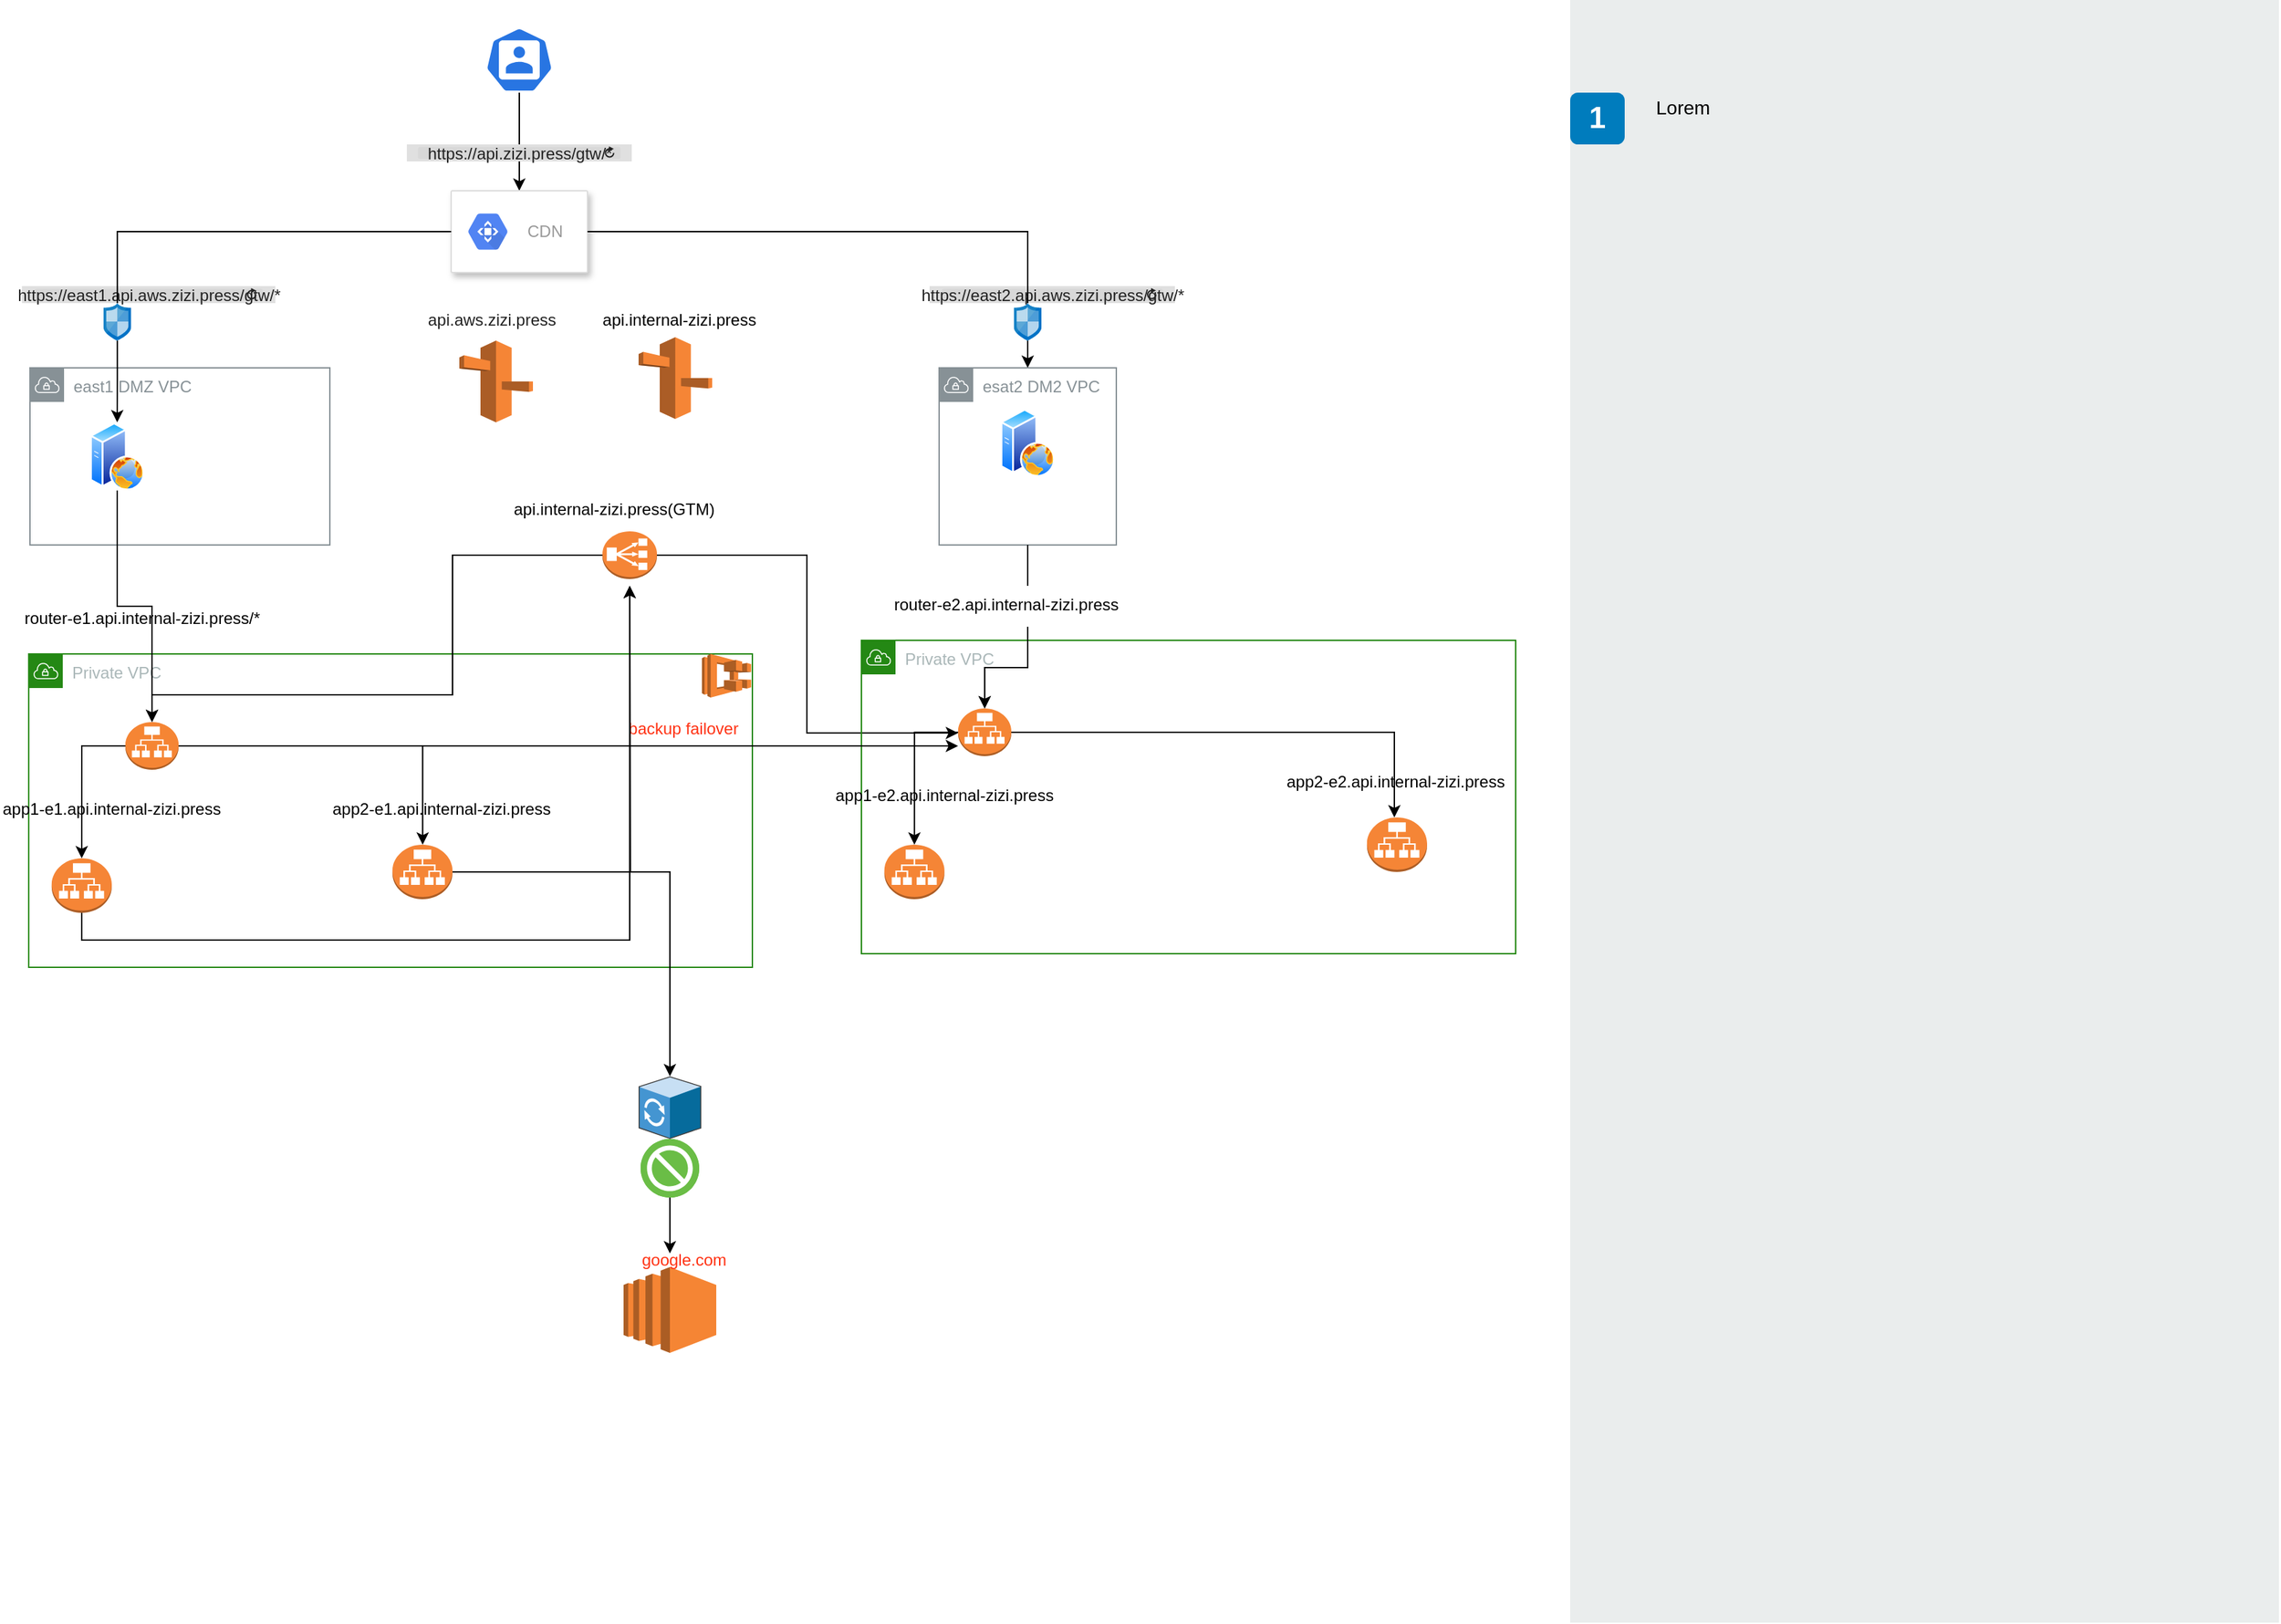 <mxfile version="16.1.2" type="device"><diagram id="Ht1M8jgEwFfnCIfOTk4-" name="Page-1"><mxGraphModel dx="1185" dy="714" grid="1" gridSize="10" guides="1" tooltips="1" connect="1" arrows="1" fold="1" page="1" pageScale="1" pageWidth="827" pageHeight="1169" math="0" shadow="0"><root><mxCell id="0"/><mxCell id="1" parent="0"/><mxCell id="UJMu3p_16USaffAU7RMf-8" style="edgeStyle=orthogonalEdgeStyle;rounded=0;orthogonalLoop=1;jettySize=auto;html=1;entryX=0.5;entryY=0;entryDx=0;entryDy=0;" parent="1" source="UJMu3p_16USaffAU7RMf-1" target="UJMu3p_16USaffAU7RMf-2" edge="1"><mxGeometry relative="1" as="geometry"/></mxCell><mxCell id="UJMu3p_16USaffAU7RMf-1" value="" style="sketch=0;html=1;dashed=0;whitespace=wrap;fillColor=#2875E2;strokeColor=#ffffff;points=[[0.005,0.63,0],[0.1,0.2,0],[0.9,0.2,0],[0.5,0,0],[0.995,0.63,0],[0.72,0.99,0],[0.5,1,0],[0.28,0.99,0]];shape=mxgraph.kubernetes.icon;prIcon=user" parent="1" vertex="1"><mxGeometry x="364" y="30" width="50" height="48" as="geometry"/></mxCell><mxCell id="UJMu3p_16USaffAU7RMf-13" style="edgeStyle=orthogonalEdgeStyle;rounded=0;orthogonalLoop=1;jettySize=auto;html=1;startArrow=none;" parent="1" source="UJMu3p_16USaffAU7RMf-18" target="UJMu3p_16USaffAU7RMf-11" edge="1"><mxGeometry relative="1" as="geometry"/></mxCell><mxCell id="UJMu3p_16USaffAU7RMf-2" value="" style="strokeColor=#dddddd;shadow=1;strokeWidth=1;rounded=1;absoluteArcSize=1;arcSize=2;" parent="1" vertex="1"><mxGeometry x="339" y="150" width="100" height="60" as="geometry"/></mxCell><mxCell id="UJMu3p_16USaffAU7RMf-3" value="CDN" style="sketch=0;dashed=0;connectable=0;html=1;fillColor=#5184F3;strokeColor=none;shape=mxgraph.gcp2.hexIcon;prIcon=cloud_cdn;part=1;labelPosition=right;verticalLabelPosition=middle;align=left;verticalAlign=middle;spacingLeft=5;fontColor=#999999;fontSize=12;" parent="UJMu3p_16USaffAU7RMf-2" vertex="1"><mxGeometry y="0.5" width="44" height="39" relative="1" as="geometry"><mxPoint x="5" y="-19.5" as="offset"/></mxGeometry></mxCell><mxCell id="UJMu3p_16USaffAU7RMf-5" value="" style="rounded=0;whiteSpace=wrap;html=1;fillColor=#EAEDED;fontSize=22;fontColor=#FFFFFF;strokeColor=none;labelBackgroundColor=none;" parent="1" vertex="1"><mxGeometry x="1160" y="10" width="520" height="1191" as="geometry"/></mxCell><mxCell id="UJMu3p_16USaffAU7RMf-6" value="1" style="rounded=1;whiteSpace=wrap;html=1;fillColor=#007CBD;strokeColor=none;fontColor=#FFFFFF;fontStyle=1;fontSize=22;labelBackgroundColor=none;" parent="1" vertex="1"><mxGeometry x="1160" y="78" width="40" height="38" as="geometry"/></mxCell><mxCell id="UJMu3p_16USaffAU7RMf-7" value="&lt;span&gt;Lorem&amp;nbsp;&lt;/span&gt;" style="text;html=1;align=left;verticalAlign=top;spacingTop=-4;fontSize=14;labelBackgroundColor=none;whiteSpace=wrap;" parent="1" vertex="1"><mxGeometry x="1220.5" y="78" width="449" height="118" as="geometry"/></mxCell><mxCell id="UJMu3p_16USaffAU7RMf-9" value="&lt;font style=&quot;font-size: 12px&quot;&gt;https://api.zizi.press/gtw/*&lt;/font&gt;" style="html=1;strokeWidth=1;shadow=0;dashed=0;shape=mxgraph.ios7ui.url;fillColor=#e0e0e0;strokeColor=#c0c0c0;buttonText=;strokeColor2=#222222;fontColor=#222222;fontSize=8;spacingTop=2;align=center;" parent="1" vertex="1"><mxGeometry x="306.5" y="116" width="165" height="12.5" as="geometry"/></mxCell><mxCell id="UJMu3p_16USaffAU7RMf-10" value="east1 DMZ VPC" style="sketch=0;outlineConnect=0;gradientColor=none;html=1;whiteSpace=wrap;fontSize=12;fontStyle=0;shape=mxgraph.aws4.group;grIcon=mxgraph.aws4.group_vpc;strokeColor=#879196;fillColor=none;verticalAlign=top;align=left;spacingLeft=30;fontColor=#879196;dashed=0;" parent="1" vertex="1"><mxGeometry x="30" y="280" width="220" height="130" as="geometry"/></mxCell><mxCell id="mKl3EICGkvUe8K_0Srhe-36" style="edgeStyle=orthogonalEdgeStyle;rounded=0;orthogonalLoop=1;jettySize=auto;html=1;fontSize=10;startArrow=none;" edge="1" parent="1" source="mKl3EICGkvUe8K_0Srhe-39" target="mKl3EICGkvUe8K_0Srhe-31"><mxGeometry relative="1" as="geometry"/></mxCell><mxCell id="UJMu3p_16USaffAU7RMf-11" value="esat2 DM2 VPC" style="sketch=0;outlineConnect=0;gradientColor=none;html=1;whiteSpace=wrap;fontSize=12;fontStyle=0;shape=mxgraph.aws4.group;grIcon=mxgraph.aws4.group_vpc;strokeColor=#879196;fillColor=none;verticalAlign=top;align=left;spacingLeft=30;fontColor=#879196;dashed=0;" parent="1" vertex="1"><mxGeometry x="697" y="280" width="130" height="130" as="geometry"/></mxCell><mxCell id="UJMu3p_16USaffAU7RMf-14" value="&lt;font style=&quot;font-size: 12px&quot;&gt;https://east1.api.aws.zizi.press/gtw/*&lt;/font&gt;" style="html=1;strokeWidth=1;shadow=0;dashed=0;shape=mxgraph.ios7ui.url;fillColor=#e0e0e0;strokeColor=#c0c0c0;buttonText=;strokeColor2=#222222;fontColor=#222222;fontSize=8;spacingTop=2;align=center;" parent="1" vertex="1"><mxGeometry x="24.08" y="220" width="185.92" height="12.5" as="geometry"/></mxCell><mxCell id="UJMu3p_16USaffAU7RMf-15" value="&lt;font style=&quot;font-size: 12px&quot;&gt;https://east2.api.aws.zizi.press/gtw/*&lt;/font&gt;" style="html=1;strokeWidth=1;shadow=0;dashed=0;shape=mxgraph.ios7ui.url;fillColor=#e0e0e0;strokeColor=#c0c0c0;buttonText=;strokeColor2=#222222;fontColor=#222222;fontSize=8;spacingTop=2;align=center;" parent="1" vertex="1"><mxGeometry x="690" y="220" width="180" height="12.5" as="geometry"/></mxCell><mxCell id="mKl3EICGkvUe8K_0Srhe-5" value="" style="edgeStyle=orthogonalEdgeStyle;rounded=0;orthogonalLoop=1;jettySize=auto;html=1;" edge="1" parent="1" source="UJMu3p_16USaffAU7RMf-16" target="mKl3EICGkvUe8K_0Srhe-4"><mxGeometry relative="1" as="geometry"/></mxCell><mxCell id="UJMu3p_16USaffAU7RMf-16" value="" style="sketch=0;aspect=fixed;html=1;points=[];align=center;image;fontSize=12;image=img/lib/mscae/Network_Security_Groups_Classic.svg;" parent="1" vertex="1"><mxGeometry x="83.9" y="232.5" width="20.35" height="27.5" as="geometry"/></mxCell><mxCell id="UJMu3p_16USaffAU7RMf-17" value="" style="edgeStyle=orthogonalEdgeStyle;rounded=0;orthogonalLoop=1;jettySize=auto;html=1;endArrow=none;" parent="1" source="UJMu3p_16USaffAU7RMf-2" target="UJMu3p_16USaffAU7RMf-16" edge="1"><mxGeometry relative="1" as="geometry"><mxPoint x="339" y="180" as="sourcePoint"/><mxPoint x="95" y="280" as="targetPoint"/></mxGeometry></mxCell><mxCell id="UJMu3p_16USaffAU7RMf-18" value="" style="sketch=0;aspect=fixed;html=1;points=[];align=center;image;fontSize=12;image=img/lib/mscae/Network_Security_Groups_Classic.svg;" parent="1" vertex="1"><mxGeometry x="751.83" y="232.5" width="20.35" height="27.5" as="geometry"/></mxCell><mxCell id="UJMu3p_16USaffAU7RMf-19" value="" style="edgeStyle=orthogonalEdgeStyle;rounded=0;orthogonalLoop=1;jettySize=auto;html=1;endArrow=none;" parent="1" source="UJMu3p_16USaffAU7RMf-2" target="UJMu3p_16USaffAU7RMf-18" edge="1"><mxGeometry relative="1" as="geometry"><mxPoint x="439" y="180" as="sourcePoint"/><mxPoint x="762.0" y="280" as="targetPoint"/></mxGeometry></mxCell><mxCell id="UJMu3p_16USaffAU7RMf-20" value="Private VPC" style="points=[[0,0],[0.25,0],[0.5,0],[0.75,0],[1,0],[1,0.25],[1,0.5],[1,0.75],[1,1],[0.75,1],[0.5,1],[0.25,1],[0,1],[0,0.75],[0,0.5],[0,0.25]];outlineConnect=0;gradientColor=none;html=1;whiteSpace=wrap;fontSize=12;fontStyle=0;container=1;pointerEvents=0;collapsible=0;recursiveResize=0;shape=mxgraph.aws4.group;grIcon=mxgraph.aws4.group_vpc;strokeColor=#248814;fillColor=none;verticalAlign=top;align=left;spacingLeft=30;fontColor=#AAB7B8;dashed=0;" parent="1" vertex="1"><mxGeometry x="29.08" y="490" width="530.92" height="230" as="geometry"/></mxCell><mxCell id="mKl3EICGkvUe8K_0Srhe-13" value="" style="outlineConnect=0;dashed=0;verticalLabelPosition=bottom;verticalAlign=top;align=center;html=1;shape=mxgraph.aws3.ecs;fillColor=#F58534;gradientColor=none;fontSize=10;" vertex="1" parent="UJMu3p_16USaffAU7RMf-20"><mxGeometry x="493.92" width="36.08" height="32" as="geometry"/></mxCell><mxCell id="mKl3EICGkvUe8K_0Srhe-22" style="edgeStyle=orthogonalEdgeStyle;rounded=0;orthogonalLoop=1;jettySize=auto;html=1;entryX=0.5;entryY=0;entryDx=0;entryDy=0;entryPerimeter=0;fontSize=10;" edge="1" parent="UJMu3p_16USaffAU7RMf-20" source="mKl3EICGkvUe8K_0Srhe-14" target="mKl3EICGkvUe8K_0Srhe-15"><mxGeometry relative="1" as="geometry"/></mxCell><mxCell id="mKl3EICGkvUe8K_0Srhe-23" style="edgeStyle=orthogonalEdgeStyle;rounded=0;orthogonalLoop=1;jettySize=auto;html=1;fontSize=10;" edge="1" parent="UJMu3p_16USaffAU7RMf-20" source="mKl3EICGkvUe8K_0Srhe-14" target="mKl3EICGkvUe8K_0Srhe-21"><mxGeometry relative="1" as="geometry"><Array as="points"><mxPoint x="289" y="68"/></Array></mxGeometry></mxCell><mxCell id="mKl3EICGkvUe8K_0Srhe-14" value="" style="outlineConnect=0;dashed=0;verticalLabelPosition=bottom;verticalAlign=top;align=center;html=1;shape=mxgraph.aws3.application_load_balancer;fillColor=#F58534;gradientColor=none;fontSize=10;" vertex="1" parent="UJMu3p_16USaffAU7RMf-20"><mxGeometry x="70.92" y="50" width="39.08" height="35" as="geometry"/></mxCell><mxCell id="mKl3EICGkvUe8K_0Srhe-15" value="" style="outlineConnect=0;dashed=0;verticalLabelPosition=bottom;verticalAlign=top;align=center;html=1;shape=mxgraph.aws3.application_load_balancer;fillColor=#F58536;gradientColor=none;fontSize=10;" vertex="1" parent="UJMu3p_16USaffAU7RMf-20"><mxGeometry x="16.84" y="150" width="44.08" height="40" as="geometry"/></mxCell><mxCell id="mKl3EICGkvUe8K_0Srhe-21" value="" style="outlineConnect=0;dashed=0;verticalLabelPosition=bottom;verticalAlign=top;align=center;html=1;shape=mxgraph.aws3.application_load_balancer;fillColor=#F58536;gradientColor=none;fontSize=10;" vertex="1" parent="UJMu3p_16USaffAU7RMf-20"><mxGeometry x="266.84" y="140" width="44.08" height="40" as="geometry"/></mxCell><mxCell id="mKl3EICGkvUe8K_0Srhe-9" value="&lt;span style=&quot;font-family: &amp;#34;helvetica&amp;#34; ; font-size: 12px ; text-align: center&quot;&gt;app1-e1.api.internal-zizi.press&lt;/span&gt;" style="text;whiteSpace=wrap;html=1;fontSize=10;" vertex="1" parent="UJMu3p_16USaffAU7RMf-20"><mxGeometry x="-21.04" y="100" width="200" height="30" as="geometry"/></mxCell><mxCell id="mKl3EICGkvUe8K_0Srhe-26" value="&lt;span style=&quot;font-family: &amp;#34;helvetica&amp;#34; ; font-size: 12px ; text-align: center&quot;&gt;app2-e1.api.internal-zizi.press&lt;/span&gt;" style="text;whiteSpace=wrap;html=1;fontSize=10;" vertex="1" parent="UJMu3p_16USaffAU7RMf-20"><mxGeometry x="220.92" y="100" width="200" height="30" as="geometry"/></mxCell><mxCell id="mKl3EICGkvUe8K_0Srhe-38" value="&lt;font color=&quot;#ff3112&quot;&gt;&lt;span style=&quot;font-size: 12px&quot;&gt;backup failover&lt;br&gt;&lt;/span&gt;&lt;/font&gt;" style="text;html=1;strokeColor=none;fillColor=none;align=center;verticalAlign=middle;whiteSpace=wrap;rounded=0;fontSize=10;" vertex="1" parent="UJMu3p_16USaffAU7RMf-20"><mxGeometry x="430.92" y="40" width="99.08" height="30" as="geometry"/></mxCell><mxCell id="mKl3EICGkvUe8K_0Srhe-1" value="" style="outlineConnect=0;dashed=0;verticalLabelPosition=bottom;verticalAlign=top;align=center;html=1;shape=mxgraph.aws3.route_53;fillColor=#F58536;gradientColor=none;" vertex="1" parent="1"><mxGeometry x="476.5" y="257.5" width="54" height="60" as="geometry"/></mxCell><mxCell id="mKl3EICGkvUe8K_0Srhe-3" value="api.internal-zizi.press" style="text;html=1;strokeColor=none;fillColor=none;align=center;verticalAlign=middle;whiteSpace=wrap;rounded=0;" vertex="1" parent="1"><mxGeometry x="429.5" y="230" width="153" height="30" as="geometry"/></mxCell><mxCell id="mKl3EICGkvUe8K_0Srhe-24" style="edgeStyle=orthogonalEdgeStyle;rounded=0;orthogonalLoop=1;jettySize=auto;html=1;entryX=0.5;entryY=0;entryDx=0;entryDy=0;entryPerimeter=0;fontSize=10;" edge="1" parent="1" source="mKl3EICGkvUe8K_0Srhe-4" target="mKl3EICGkvUe8K_0Srhe-14"><mxGeometry relative="1" as="geometry"/></mxCell><mxCell id="mKl3EICGkvUe8K_0Srhe-4" value="" style="aspect=fixed;perimeter=ellipsePerimeter;html=1;align=center;shadow=0;dashed=0;spacingTop=3;image;image=img/lib/active_directory/web_server.svg;" vertex="1" parent="1"><mxGeometry x="74" y="320" width="40" height="50" as="geometry"/></mxCell><mxCell id="mKl3EICGkvUe8K_0Srhe-6" value="" style="aspect=fixed;perimeter=ellipsePerimeter;html=1;align=center;shadow=0;dashed=0;spacingTop=3;image;image=img/lib/active_directory/web_server.svg;" vertex="1" parent="1"><mxGeometry x="742" y="310" width="40" height="50" as="geometry"/></mxCell><mxCell id="mKl3EICGkvUe8K_0Srhe-7" value="" style="outlineConnect=0;dashed=0;verticalLabelPosition=bottom;verticalAlign=top;align=center;html=1;shape=mxgraph.aws3.route_53;fillColor=#F58536;gradientColor=none;" vertex="1" parent="1"><mxGeometry x="345" y="260" width="54" height="60" as="geometry"/></mxCell><mxCell id="mKl3EICGkvUe8K_0Srhe-8" value="&lt;font style=&quot;font-size: 12px&quot;&gt;&lt;span style=&quot;color: rgb(34 , 34 , 34)&quot;&gt;api.aws.&lt;/span&gt;&lt;span style=&quot;color: rgb(34 , 34 , 34)&quot;&gt;zizi.press&lt;/span&gt;&lt;/font&gt;" style="text;html=1;strokeColor=none;fillColor=none;align=center;verticalAlign=middle;whiteSpace=wrap;rounded=0;" vertex="1" parent="1"><mxGeometry x="339" y="230" width="60" height="30" as="geometry"/></mxCell><mxCell id="mKl3EICGkvUe8K_0Srhe-11" value="&lt;span style=&quot;font-family: &amp;#34;helvetica&amp;#34; ; font-size: 12px ; text-align: center&quot;&gt;api.internal-zizi.press(GTM)&lt;/span&gt;" style="text;whiteSpace=wrap;html=1;fontSize=10;" vertex="1" parent="1"><mxGeometry x="382.5" y="370" width="200" height="30" as="geometry"/></mxCell><mxCell id="mKl3EICGkvUe8K_0Srhe-41" style="edgeStyle=orthogonalEdgeStyle;rounded=0;orthogonalLoop=1;jettySize=auto;html=1;entryX=0.5;entryY=0;entryDx=0;entryDy=0;entryPerimeter=0;fontSize=12;fontColor=#FF3112;" edge="1" parent="1" source="mKl3EICGkvUe8K_0Srhe-12" target="mKl3EICGkvUe8K_0Srhe-14"><mxGeometry relative="1" as="geometry"><Array as="points"><mxPoint x="340" y="418"/><mxPoint x="340" y="520"/><mxPoint x="120" y="520"/></Array></mxGeometry></mxCell><mxCell id="mKl3EICGkvUe8K_0Srhe-42" style="edgeStyle=orthogonalEdgeStyle;rounded=0;orthogonalLoop=1;jettySize=auto;html=1;fontSize=12;fontColor=#FF3112;" edge="1" parent="1" source="mKl3EICGkvUe8K_0Srhe-12" target="mKl3EICGkvUe8K_0Srhe-31"><mxGeometry relative="1" as="geometry"><Array as="points"><mxPoint x="600" y="418"/><mxPoint x="600" y="548"/></Array></mxGeometry></mxCell><mxCell id="mKl3EICGkvUe8K_0Srhe-12" value="" style="outlineConnect=0;dashed=0;verticalLabelPosition=bottom;verticalAlign=top;align=center;html=1;shape=mxgraph.aws3.classic_load_balancer;fillColor=#F58536;gradientColor=none;fontSize=10;" vertex="1" parent="1"><mxGeometry x="450" y="400" width="40" height="35" as="geometry"/></mxCell><mxCell id="mKl3EICGkvUe8K_0Srhe-10" value="&lt;span style=&quot;font-family: &amp;#34;helvetica&amp;#34; ; font-size: 12px ; text-align: center&quot;&gt;router-e1.api.internal-zizi.press/*&lt;/span&gt;" style="text;whiteSpace=wrap;html=1;fontSize=10;" vertex="1" parent="1"><mxGeometry x="24.08" y="450" width="200" height="30" as="geometry"/></mxCell><mxCell id="mKl3EICGkvUe8K_0Srhe-27" value="Private VPC" style="points=[[0,0],[0.25,0],[0.5,0],[0.75,0],[1,0],[1,0.25],[1,0.5],[1,0.75],[1,1],[0.75,1],[0.5,1],[0.25,1],[0,1],[0,0.75],[0,0.5],[0,0.25]];outlineConnect=0;gradientColor=none;html=1;whiteSpace=wrap;fontSize=12;fontStyle=0;container=1;pointerEvents=0;collapsible=0;recursiveResize=0;shape=mxgraph.aws4.group;grIcon=mxgraph.aws4.group_vpc;strokeColor=#248814;fillColor=none;verticalAlign=top;align=left;spacingLeft=30;fontColor=#AAB7B8;dashed=0;" vertex="1" parent="1"><mxGeometry x="640" y="480" width="480" height="230" as="geometry"/></mxCell><mxCell id="mKl3EICGkvUe8K_0Srhe-29" style="edgeStyle=orthogonalEdgeStyle;rounded=0;orthogonalLoop=1;jettySize=auto;html=1;entryX=0.5;entryY=0;entryDx=0;entryDy=0;entryPerimeter=0;fontSize=10;" edge="1" parent="mKl3EICGkvUe8K_0Srhe-27" source="mKl3EICGkvUe8K_0Srhe-31" target="mKl3EICGkvUe8K_0Srhe-32"><mxGeometry relative="1" as="geometry"/></mxCell><mxCell id="mKl3EICGkvUe8K_0Srhe-30" style="edgeStyle=orthogonalEdgeStyle;rounded=0;orthogonalLoop=1;jettySize=auto;html=1;fontSize=10;" edge="1" parent="mKl3EICGkvUe8K_0Srhe-27" source="mKl3EICGkvUe8K_0Srhe-31" target="mKl3EICGkvUe8K_0Srhe-33"><mxGeometry relative="1" as="geometry"><Array as="points"><mxPoint x="391" y="68"/><mxPoint x="391" y="150"/></Array></mxGeometry></mxCell><mxCell id="mKl3EICGkvUe8K_0Srhe-31" value="" style="outlineConnect=0;dashed=0;verticalLabelPosition=bottom;verticalAlign=top;align=center;html=1;shape=mxgraph.aws3.application_load_balancer;fillColor=#F58534;gradientColor=none;fontSize=10;" vertex="1" parent="mKl3EICGkvUe8K_0Srhe-27"><mxGeometry x="70.92" y="50" width="39.08" height="35" as="geometry"/></mxCell><mxCell id="mKl3EICGkvUe8K_0Srhe-32" value="" style="outlineConnect=0;dashed=0;verticalLabelPosition=bottom;verticalAlign=top;align=center;html=1;shape=mxgraph.aws3.application_load_balancer;fillColor=#F58536;gradientColor=none;fontSize=10;" vertex="1" parent="mKl3EICGkvUe8K_0Srhe-27"><mxGeometry x="16.84" y="150" width="44.08" height="40" as="geometry"/></mxCell><mxCell id="mKl3EICGkvUe8K_0Srhe-33" value="" style="outlineConnect=0;dashed=0;verticalLabelPosition=bottom;verticalAlign=top;align=center;html=1;shape=mxgraph.aws3.application_load_balancer;fillColor=#F58536;gradientColor=none;fontSize=10;" vertex="1" parent="mKl3EICGkvUe8K_0Srhe-27"><mxGeometry x="370.92" y="130" width="44.08" height="40" as="geometry"/></mxCell><mxCell id="mKl3EICGkvUe8K_0Srhe-34" value="&lt;span style=&quot;font-family: &amp;#34;helvetica&amp;#34; ; font-size: 12px ; text-align: center&quot;&gt;app1-e2.api.internal-zizi.press&lt;/span&gt;" style="text;whiteSpace=wrap;html=1;fontSize=10;" vertex="1" parent="mKl3EICGkvUe8K_0Srhe-27"><mxGeometry x="-21.04" y="100" width="200" height="30" as="geometry"/></mxCell><mxCell id="mKl3EICGkvUe8K_0Srhe-35" value="&lt;span style=&quot;font-family: &amp;#34;helvetica&amp;#34; ; font-size: 12px ; text-align: center&quot;&gt;app2-e2.api.internal-zizi.press&lt;/span&gt;" style="text;whiteSpace=wrap;html=1;fontSize=10;" vertex="1" parent="mKl3EICGkvUe8K_0Srhe-27"><mxGeometry x="310.0" y="90" width="200" height="30" as="geometry"/></mxCell><mxCell id="mKl3EICGkvUe8K_0Srhe-37" style="edgeStyle=orthogonalEdgeStyle;rounded=0;orthogonalLoop=1;jettySize=auto;html=1;fontSize=10;" edge="1" parent="1" source="mKl3EICGkvUe8K_0Srhe-14" target="mKl3EICGkvUe8K_0Srhe-31"><mxGeometry relative="1" as="geometry"><Array as="points"><mxPoint x="130" y="548"/><mxPoint x="130" y="548"/></Array></mxGeometry></mxCell><mxCell id="mKl3EICGkvUe8K_0Srhe-43" value="" style="edgeStyle=orthogonalEdgeStyle;rounded=0;orthogonalLoop=1;jettySize=auto;html=1;fontSize=12;fontColor=#FF3112;" edge="1" parent="1" source="mKl3EICGkvUe8K_0Srhe-39" target="mKl3EICGkvUe8K_0Srhe-31"><mxGeometry relative="1" as="geometry"/></mxCell><mxCell id="mKl3EICGkvUe8K_0Srhe-39" value="&lt;span style=&quot;font-family: &amp;#34;helvetica&amp;#34; ; font-size: 12px ; text-align: center&quot;&gt;router&lt;/span&gt;&lt;span style=&quot;font-family: &amp;#34;helvetica&amp;#34; ; font-size: 12px ; text-align: center&quot;&gt;-e2.api.internal-zizi.press&lt;/span&gt;" style="text;whiteSpace=wrap;html=1;fontSize=10;" vertex="1" parent="1"><mxGeometry x="662" y="440" width="200" height="30" as="geometry"/></mxCell><mxCell id="mKl3EICGkvUe8K_0Srhe-40" value="" style="edgeStyle=orthogonalEdgeStyle;rounded=0;orthogonalLoop=1;jettySize=auto;html=1;fontSize=10;endArrow=none;" edge="1" parent="1" source="UJMu3p_16USaffAU7RMf-11" target="mKl3EICGkvUe8K_0Srhe-39"><mxGeometry relative="1" as="geometry"><mxPoint x="762.0" y="410" as="sourcePoint"/><mxPoint x="730.417" y="530" as="targetPoint"/></mxGeometry></mxCell><mxCell id="mKl3EICGkvUe8K_0Srhe-48" style="edgeStyle=orthogonalEdgeStyle;rounded=0;orthogonalLoop=1;jettySize=auto;html=1;entryX=0.325;entryY=0.333;entryDx=0;entryDy=0;entryPerimeter=0;fontSize=12;fontColor=#FF3112;" edge="1" parent="1" source="mKl3EICGkvUe8K_0Srhe-44" target="mKl3EICGkvUe8K_0Srhe-46"><mxGeometry relative="1" as="geometry"/></mxCell><mxCell id="mKl3EICGkvUe8K_0Srhe-44" value="" style="shadow=0;dashed=0;html=1;labelPosition=center;verticalLabelPosition=bottom;verticalAlign=top;align=center;outlineConnect=0;shape=mxgraph.veeam.3d.proxy;fontSize=12;fontColor=#FF3112;" vertex="1" parent="1"><mxGeometry x="476.5" y="800" width="46" height="46" as="geometry"/></mxCell><mxCell id="mKl3EICGkvUe8K_0Srhe-45" value="" style="outlineConnect=0;dashed=0;verticalLabelPosition=bottom;verticalAlign=top;align=center;html=1;shape=mxgraph.aws3.ec2;fillColor=#F58534;gradientColor=none;fontSize=12;fontColor=#FF3112;" vertex="1" parent="1"><mxGeometry x="465.5" y="940" width="68" height="63" as="geometry"/></mxCell><mxCell id="mKl3EICGkvUe8K_0Srhe-46" value="google.com" style="text;html=1;strokeColor=none;fillColor=none;align=center;verticalAlign=middle;whiteSpace=wrap;rounded=0;fontSize=12;fontColor=#FF3112;" vertex="1" parent="1"><mxGeometry x="480" y="920" width="60" height="30" as="geometry"/></mxCell><mxCell id="mKl3EICGkvUe8K_0Srhe-47" style="edgeStyle=orthogonalEdgeStyle;rounded=0;orthogonalLoop=1;jettySize=auto;html=1;fontSize=12;fontColor=#FF3112;" edge="1" parent="1" source="mKl3EICGkvUe8K_0Srhe-21" target="mKl3EICGkvUe8K_0Srhe-44"><mxGeometry relative="1" as="geometry"/></mxCell><mxCell id="mKl3EICGkvUe8K_0Srhe-49" value="" style="fillColor=#6ABD46;verticalLabelPosition=bottom;sketch=0;html=1;strokeColor=#ffffff;verticalAlign=top;align=center;points=[[0.145,0.145,0],[0.5,0,0],[0.855,0.145,0],[1,0.5,0],[0.855,0.855,0],[0.5,1,0],[0.145,0.855,0],[0,0.5,0]];pointerEvents=1;shape=mxgraph.cisco_safe.compositeIcon;bgIcon=ellipse;resIcon=mxgraph.cisco_safe.capability.block;fontSize=12;fontColor=#FF3112;" vertex="1" parent="1"><mxGeometry x="478" y="846" width="43" height="43" as="geometry"/></mxCell><mxCell id="mKl3EICGkvUe8K_0Srhe-50" style="edgeStyle=orthogonalEdgeStyle;rounded=0;orthogonalLoop=1;jettySize=auto;html=1;fontSize=12;fontColor=#FF3112;" edge="1" parent="1" source="mKl3EICGkvUe8K_0Srhe-15"><mxGeometry relative="1" as="geometry"><mxPoint x="470" y="440" as="targetPoint"/><Array as="points"><mxPoint x="68" y="700"/><mxPoint x="470" y="700"/></Array></mxGeometry></mxCell><mxCell id="mKl3EICGkvUe8K_0Srhe-51" style="edgeStyle=orthogonalEdgeStyle;rounded=0;orthogonalLoop=1;jettySize=auto;html=1;fontSize=12;fontColor=#FF3112;" edge="1" parent="1" source="mKl3EICGkvUe8K_0Srhe-21"><mxGeometry relative="1" as="geometry"><mxPoint x="470" y="440" as="targetPoint"/></mxGeometry></mxCell></root></mxGraphModel></diagram></mxfile>
